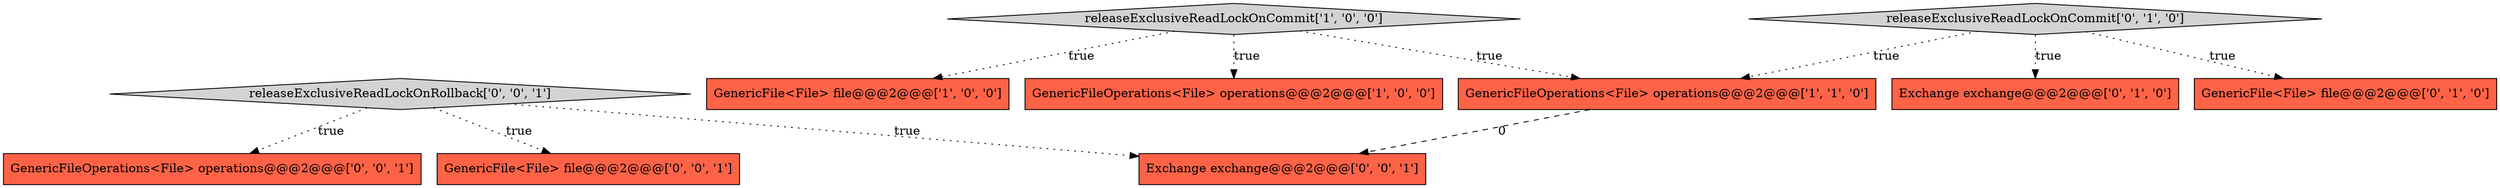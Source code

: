 digraph {
7 [style = filled, label = "releaseExclusiveReadLockOnRollback['0', '0', '1']", fillcolor = lightgray, shape = diamond image = "AAA0AAABBB3BBB"];
8 [style = filled, label = "GenericFileOperations<File> operations@@@2@@@['0', '0', '1']", fillcolor = tomato, shape = box image = "AAA0AAABBB3BBB"];
2 [style = filled, label = "releaseExclusiveReadLockOnCommit['1', '0', '0']", fillcolor = lightgray, shape = diamond image = "AAA0AAABBB1BBB"];
6 [style = filled, label = "Exchange exchange@@@2@@@['0', '1', '0']", fillcolor = tomato, shape = box image = "AAA0AAABBB2BBB"];
1 [style = filled, label = "GenericFile<File> file@@@2@@@['1', '0', '0']", fillcolor = tomato, shape = box image = "AAA0AAABBB1BBB"];
4 [style = filled, label = "GenericFile<File> file@@@2@@@['0', '1', '0']", fillcolor = tomato, shape = box image = "AAA0AAABBB2BBB"];
0 [style = filled, label = "GenericFileOperations<File> operations@@@2@@@['1', '0', '0']", fillcolor = tomato, shape = box image = "AAA0AAABBB1BBB"];
3 [style = filled, label = "GenericFileOperations<File> operations@@@2@@@['1', '1', '0']", fillcolor = tomato, shape = box image = "AAA0AAABBB1BBB"];
5 [style = filled, label = "releaseExclusiveReadLockOnCommit['0', '1', '0']", fillcolor = lightgray, shape = diamond image = "AAA0AAABBB2BBB"];
9 [style = filled, label = "GenericFile<File> file@@@2@@@['0', '0', '1']", fillcolor = tomato, shape = box image = "AAA0AAABBB3BBB"];
10 [style = filled, label = "Exchange exchange@@@2@@@['0', '0', '1']", fillcolor = tomato, shape = box image = "AAA0AAABBB3BBB"];
2->1 [style = dotted, label="true"];
5->6 [style = dotted, label="true"];
2->0 [style = dotted, label="true"];
5->4 [style = dotted, label="true"];
2->3 [style = dotted, label="true"];
3->10 [style = dashed, label="0"];
7->9 [style = dotted, label="true"];
5->3 [style = dotted, label="true"];
7->8 [style = dotted, label="true"];
7->10 [style = dotted, label="true"];
}
